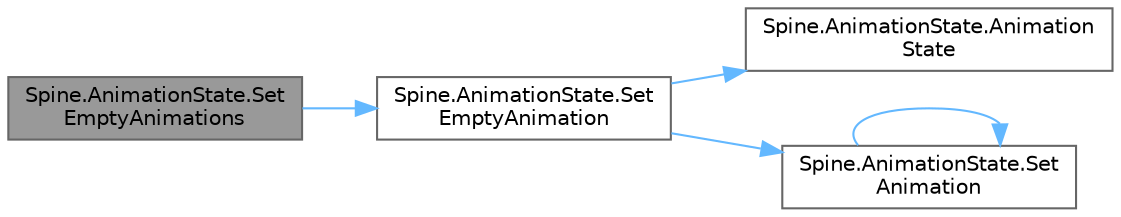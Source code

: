 digraph "Spine.AnimationState.SetEmptyAnimations"
{
 // LATEX_PDF_SIZE
  bgcolor="transparent";
  edge [fontname=Helvetica,fontsize=10,labelfontname=Helvetica,labelfontsize=10];
  node [fontname=Helvetica,fontsize=10,shape=box,height=0.2,width=0.4];
  rankdir="LR";
  Node1 [id="Node000001",label="Spine.AnimationState.Set\lEmptyAnimations",height=0.2,width=0.4,color="gray40", fillcolor="grey60", style="filled", fontcolor="black",tooltip="Sets an empty animation for every track, discarding any queued animations, and mixes to it over the s..."];
  Node1 -> Node2 [id="edge1_Node000001_Node000002",color="steelblue1",style="solid",tooltip=" "];
  Node2 [id="Node000002",label="Spine.AnimationState.Set\lEmptyAnimation",height=0.2,width=0.4,color="grey40", fillcolor="white", style="filled",URL="$class_spine_1_1_animation_state.html#a4e84d7e2712e10ea6ed95ff092cbd379",tooltip=" "];
  Node2 -> Node3 [id="edge2_Node000002_Node000003",color="steelblue1",style="solid",tooltip=" "];
  Node3 [id="Node000003",label="Spine.AnimationState.Animation\lState",height=0.2,width=0.4,color="grey40", fillcolor="white", style="filled",URL="$class_spine_1_1_animation_state.html#adffa57482f14bed4c2de3859c178eb79",tooltip=" "];
  Node2 -> Node4 [id="edge3_Node000002_Node000004",color="steelblue1",style="solid",tooltip=" "];
  Node4 [id="Node000004",label="Spine.AnimationState.Set\lAnimation",height=0.2,width=0.4,color="grey40", fillcolor="white", style="filled",URL="$class_spine_1_1_animation_state.html#aea0a186fda0d6f935f588f9753da1492",tooltip="Sets an animation by name. SetAnimation(int, Animation, bool)"];
  Node4 -> Node4 [id="edge4_Node000004_Node000004",color="steelblue1",style="solid",tooltip=" "];
}
